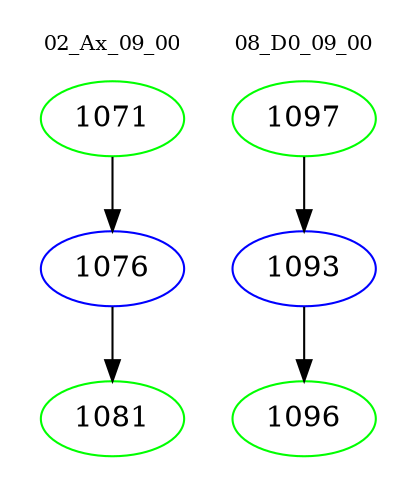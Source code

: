 digraph{
subgraph cluster_0 {
color = white
label = "02_Ax_09_00";
fontsize=10;
T0_1071 [label="1071", color="green"]
T0_1071 -> T0_1076 [color="black"]
T0_1076 [label="1076", color="blue"]
T0_1076 -> T0_1081 [color="black"]
T0_1081 [label="1081", color="green"]
}
subgraph cluster_1 {
color = white
label = "08_D0_09_00";
fontsize=10;
T1_1097 [label="1097", color="green"]
T1_1097 -> T1_1093 [color="black"]
T1_1093 [label="1093", color="blue"]
T1_1093 -> T1_1096 [color="black"]
T1_1096 [label="1096", color="green"]
}
}
